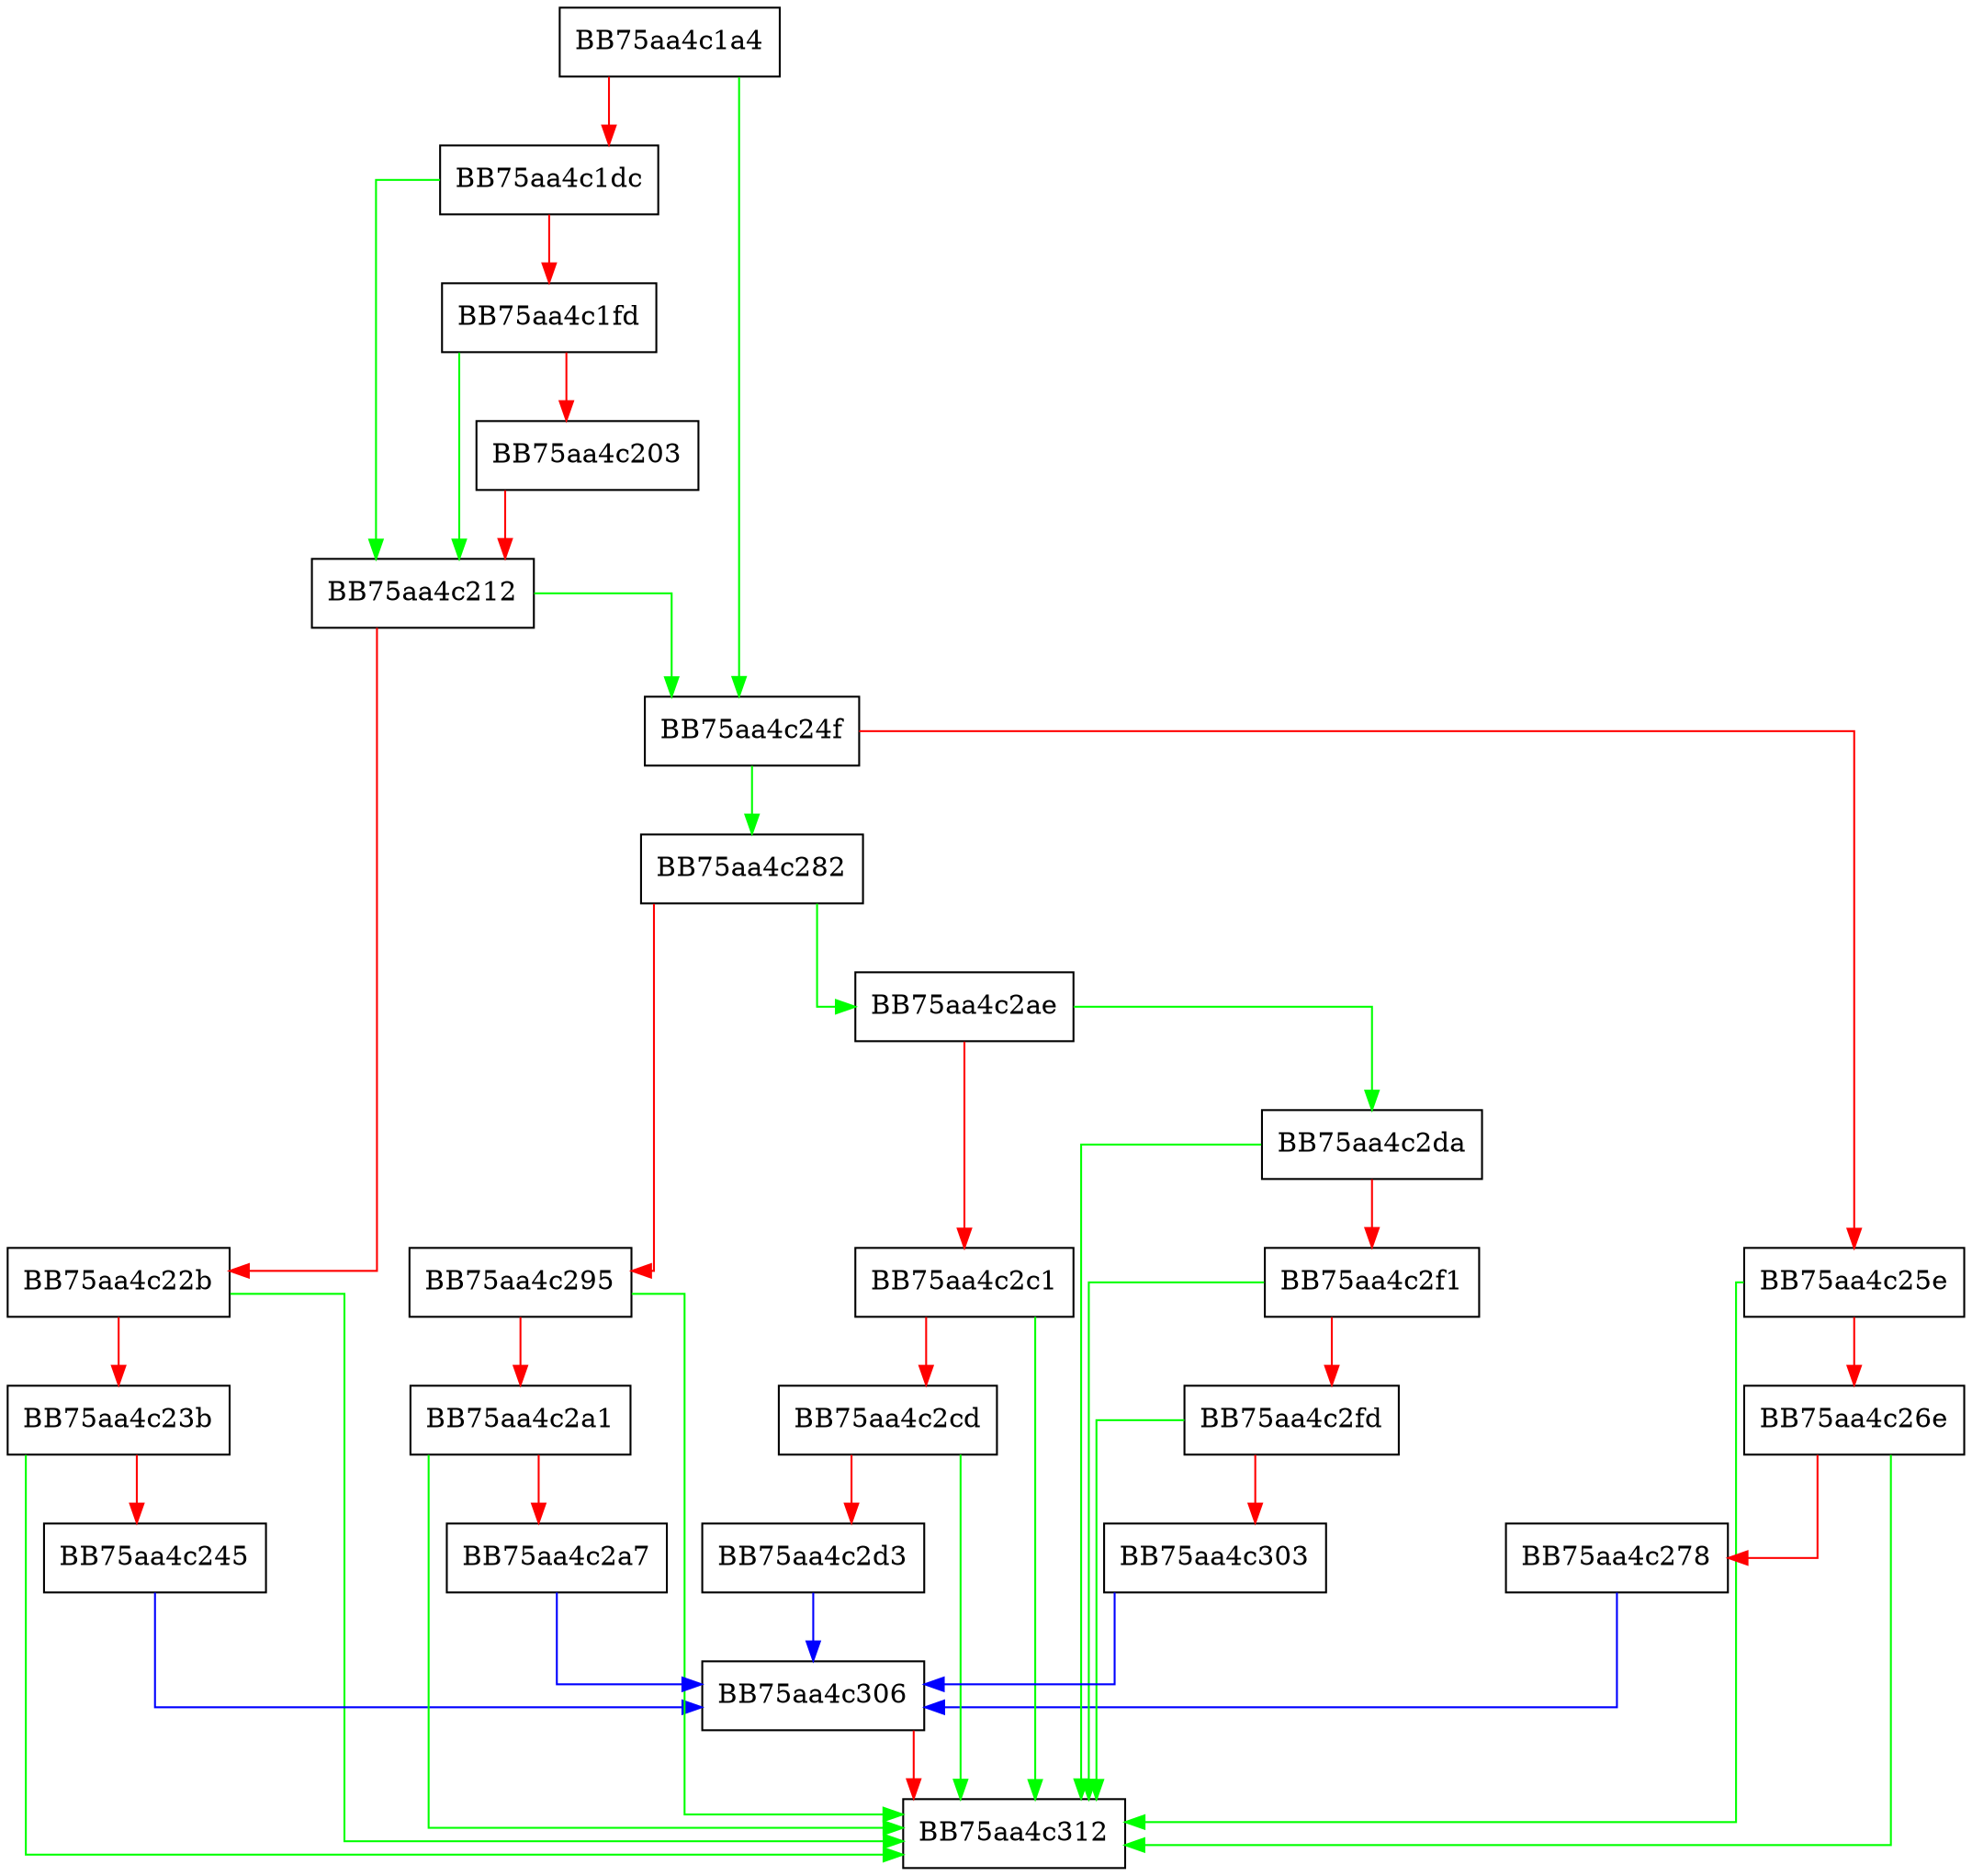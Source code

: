 digraph Unpack {
  node [shape="box"];
  graph [splines=ortho];
  BB75aa4c1a4 -> BB75aa4c24f [color="green"];
  BB75aa4c1a4 -> BB75aa4c1dc [color="red"];
  BB75aa4c1dc -> BB75aa4c212 [color="green"];
  BB75aa4c1dc -> BB75aa4c1fd [color="red"];
  BB75aa4c1fd -> BB75aa4c212 [color="green"];
  BB75aa4c1fd -> BB75aa4c203 [color="red"];
  BB75aa4c203 -> BB75aa4c212 [color="red"];
  BB75aa4c212 -> BB75aa4c24f [color="green"];
  BB75aa4c212 -> BB75aa4c22b [color="red"];
  BB75aa4c22b -> BB75aa4c312 [color="green"];
  BB75aa4c22b -> BB75aa4c23b [color="red"];
  BB75aa4c23b -> BB75aa4c312 [color="green"];
  BB75aa4c23b -> BB75aa4c245 [color="red"];
  BB75aa4c245 -> BB75aa4c306 [color="blue"];
  BB75aa4c24f -> BB75aa4c282 [color="green"];
  BB75aa4c24f -> BB75aa4c25e [color="red"];
  BB75aa4c25e -> BB75aa4c312 [color="green"];
  BB75aa4c25e -> BB75aa4c26e [color="red"];
  BB75aa4c26e -> BB75aa4c312 [color="green"];
  BB75aa4c26e -> BB75aa4c278 [color="red"];
  BB75aa4c278 -> BB75aa4c306 [color="blue"];
  BB75aa4c282 -> BB75aa4c2ae [color="green"];
  BB75aa4c282 -> BB75aa4c295 [color="red"];
  BB75aa4c295 -> BB75aa4c312 [color="green"];
  BB75aa4c295 -> BB75aa4c2a1 [color="red"];
  BB75aa4c2a1 -> BB75aa4c312 [color="green"];
  BB75aa4c2a1 -> BB75aa4c2a7 [color="red"];
  BB75aa4c2a7 -> BB75aa4c306 [color="blue"];
  BB75aa4c2ae -> BB75aa4c2da [color="green"];
  BB75aa4c2ae -> BB75aa4c2c1 [color="red"];
  BB75aa4c2c1 -> BB75aa4c312 [color="green"];
  BB75aa4c2c1 -> BB75aa4c2cd [color="red"];
  BB75aa4c2cd -> BB75aa4c312 [color="green"];
  BB75aa4c2cd -> BB75aa4c2d3 [color="red"];
  BB75aa4c2d3 -> BB75aa4c306 [color="blue"];
  BB75aa4c2da -> BB75aa4c312 [color="green"];
  BB75aa4c2da -> BB75aa4c2f1 [color="red"];
  BB75aa4c2f1 -> BB75aa4c312 [color="green"];
  BB75aa4c2f1 -> BB75aa4c2fd [color="red"];
  BB75aa4c2fd -> BB75aa4c312 [color="green"];
  BB75aa4c2fd -> BB75aa4c303 [color="red"];
  BB75aa4c303 -> BB75aa4c306 [color="blue"];
  BB75aa4c306 -> BB75aa4c312 [color="red"];
}